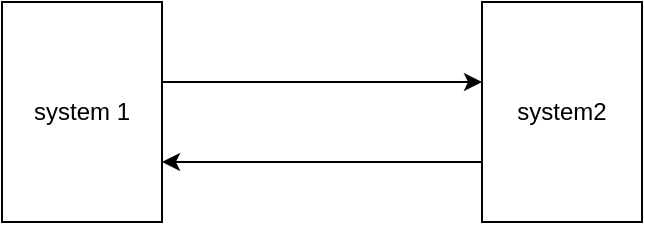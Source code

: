 <mxfile version="15.9.4" type="device"><diagram id="tbuOWbpmHv7FYYTrKwwL" name="Page-1"><mxGraphModel dx="1422" dy="655" grid="1" gridSize="10" guides="1" tooltips="1" connect="1" arrows="1" fold="1" page="1" pageScale="1" pageWidth="827" pageHeight="1169" math="0" shadow="0"><root><mxCell id="0"/><mxCell id="1" parent="0"/><mxCell id="QQka7jZZVOu5gU7wftyP-1" value="system 1" style="rounded=0;whiteSpace=wrap;html=1;" vertex="1" parent="1"><mxGeometry x="220" y="250" width="80" height="110" as="geometry"/></mxCell><mxCell id="QQka7jZZVOu5gU7wftyP-2" value="system2" style="rounded=0;whiteSpace=wrap;html=1;" vertex="1" parent="1"><mxGeometry x="460" y="250" width="80" height="110" as="geometry"/></mxCell><mxCell id="QQka7jZZVOu5gU7wftyP-3" value="" style="endArrow=classic;html=1;rounded=0;endFill=1;" edge="1" parent="1"><mxGeometry width="50" height="50" relative="1" as="geometry"><mxPoint x="300" y="290" as="sourcePoint"/><mxPoint x="460" y="290" as="targetPoint"/></mxGeometry></mxCell><mxCell id="QQka7jZZVOu5gU7wftyP-4" value="" style="endArrow=classic;html=1;rounded=0;endFill=1;" edge="1" parent="1"><mxGeometry width="50" height="50" relative="1" as="geometry"><mxPoint x="460" y="330" as="sourcePoint"/><mxPoint x="300" y="330" as="targetPoint"/></mxGeometry></mxCell></root></mxGraphModel></diagram></mxfile>